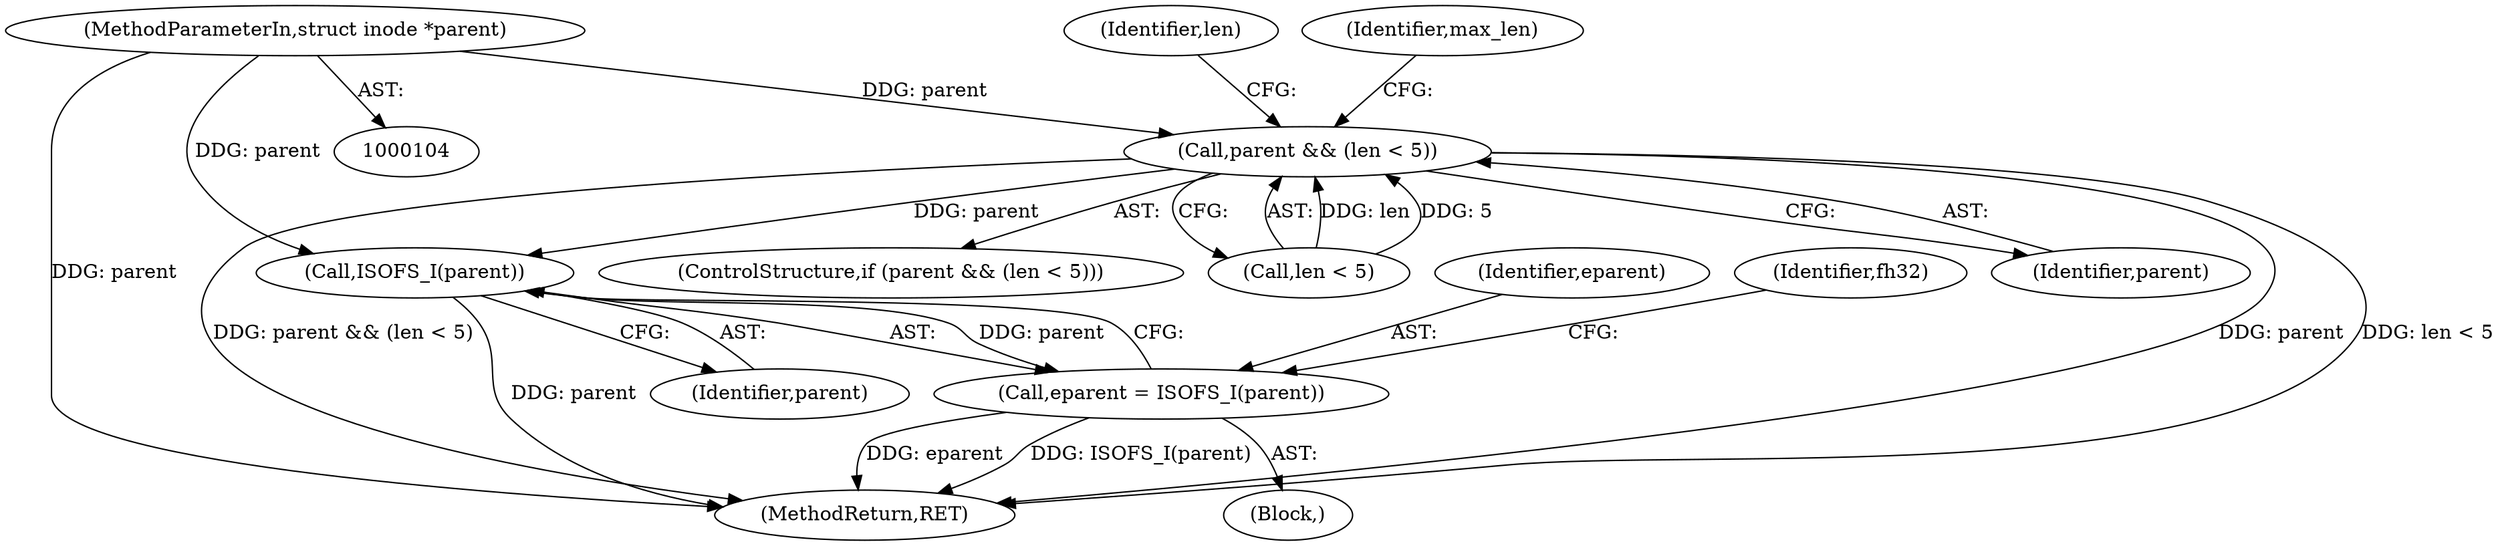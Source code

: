 digraph "0_linux_fe685aabf7c8c9f138e5ea900954d295bf229175@pointer" {
"1000108" [label="(MethodParameterIn,struct inode *parent)"];
"1000131" [label="(Call,parent && (len < 5))"];
"1000192" [label="(Call,ISOFS_I(parent))"];
"1000190" [label="(Call,eparent = ISOFS_I(parent))"];
"1000130" [label="(ControlStructure,if (parent && (len < 5)))"];
"1000229" [label="(MethodReturn,RET)"];
"1000133" [label="(Call,len < 5)"];
"1000190" [label="(Call,eparent = ISOFS_I(parent))"];
"1000132" [label="(Identifier,parent)"];
"1000192" [label="(Call,ISOFS_I(parent))"];
"1000188" [label="(Block,)"];
"1000146" [label="(Identifier,len)"];
"1000191" [label="(Identifier,eparent)"];
"1000193" [label="(Identifier,parent)"];
"1000131" [label="(Call,parent && (len < 5))"];
"1000139" [label="(Identifier,max_len)"];
"1000196" [label="(Identifier,fh32)"];
"1000108" [label="(MethodParameterIn,struct inode *parent)"];
"1000108" -> "1000104"  [label="AST: "];
"1000108" -> "1000229"  [label="DDG: parent"];
"1000108" -> "1000131"  [label="DDG: parent"];
"1000108" -> "1000192"  [label="DDG: parent"];
"1000131" -> "1000130"  [label="AST: "];
"1000131" -> "1000132"  [label="CFG: "];
"1000131" -> "1000133"  [label="CFG: "];
"1000132" -> "1000131"  [label="AST: "];
"1000133" -> "1000131"  [label="AST: "];
"1000139" -> "1000131"  [label="CFG: "];
"1000146" -> "1000131"  [label="CFG: "];
"1000131" -> "1000229"  [label="DDG: parent"];
"1000131" -> "1000229"  [label="DDG: len < 5"];
"1000131" -> "1000229"  [label="DDG: parent && (len < 5)"];
"1000133" -> "1000131"  [label="DDG: len"];
"1000133" -> "1000131"  [label="DDG: 5"];
"1000131" -> "1000192"  [label="DDG: parent"];
"1000192" -> "1000190"  [label="AST: "];
"1000192" -> "1000193"  [label="CFG: "];
"1000193" -> "1000192"  [label="AST: "];
"1000190" -> "1000192"  [label="CFG: "];
"1000192" -> "1000229"  [label="DDG: parent"];
"1000192" -> "1000190"  [label="DDG: parent"];
"1000190" -> "1000188"  [label="AST: "];
"1000191" -> "1000190"  [label="AST: "];
"1000196" -> "1000190"  [label="CFG: "];
"1000190" -> "1000229"  [label="DDG: eparent"];
"1000190" -> "1000229"  [label="DDG: ISOFS_I(parent)"];
}
